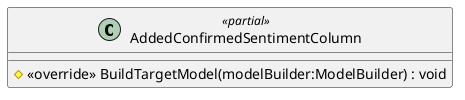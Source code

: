 @startuml
class AddedConfirmedSentimentColumn <<partial>> {
    # <<override>> BuildTargetModel(modelBuilder:ModelBuilder) : void
}
@enduml
